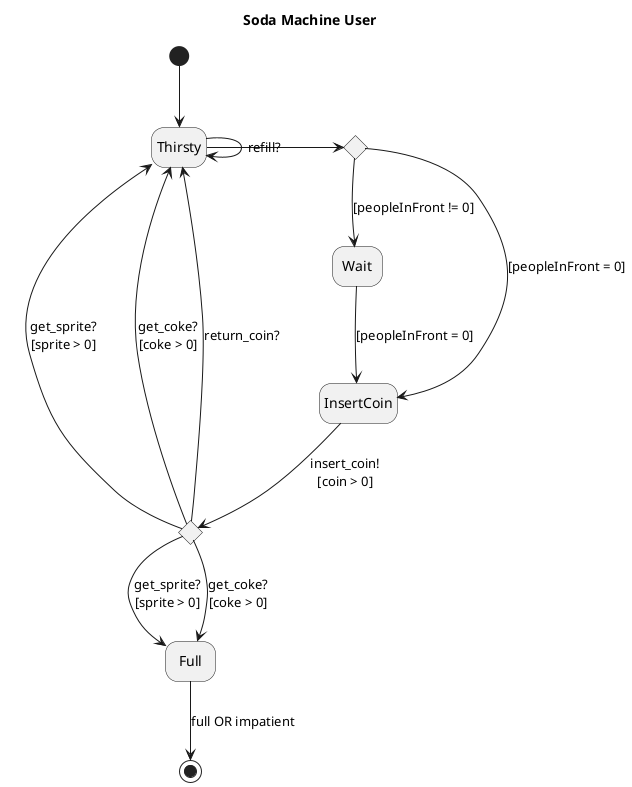 @startuml
title "Soda Machine User"
hide empty description
state Thirsty
state Full
state Wait
state QueueStatus <<choice>>
state InsertCoin
state Selection <<choice>>

[*] --> Thirsty
Thirsty -> QueueStatus
Thirsty -down-> Thirsty : refill?
QueueStatus --> Wait : [peopleInFront != 0]
QueueStatus -> InsertCoin : [peopleInFront = 0]
Wait --> InsertCoin : [peopleInFront = 0]
InsertCoin --> Selection : insert_coin!\n[coin > 0]
Selection --> Thirsty : get_sprite?\n[sprite > 0] 
Selection --> Thirsty : get_coke?\n[coke > 0] 
Selection --> Thirsty : return_coin?
Selection --> Full : get_sprite?\n[sprite > 0] 
Selection --> Full : get_coke?\n[coke > 0] 
Full --> [*] : full OR impatient

@enduml